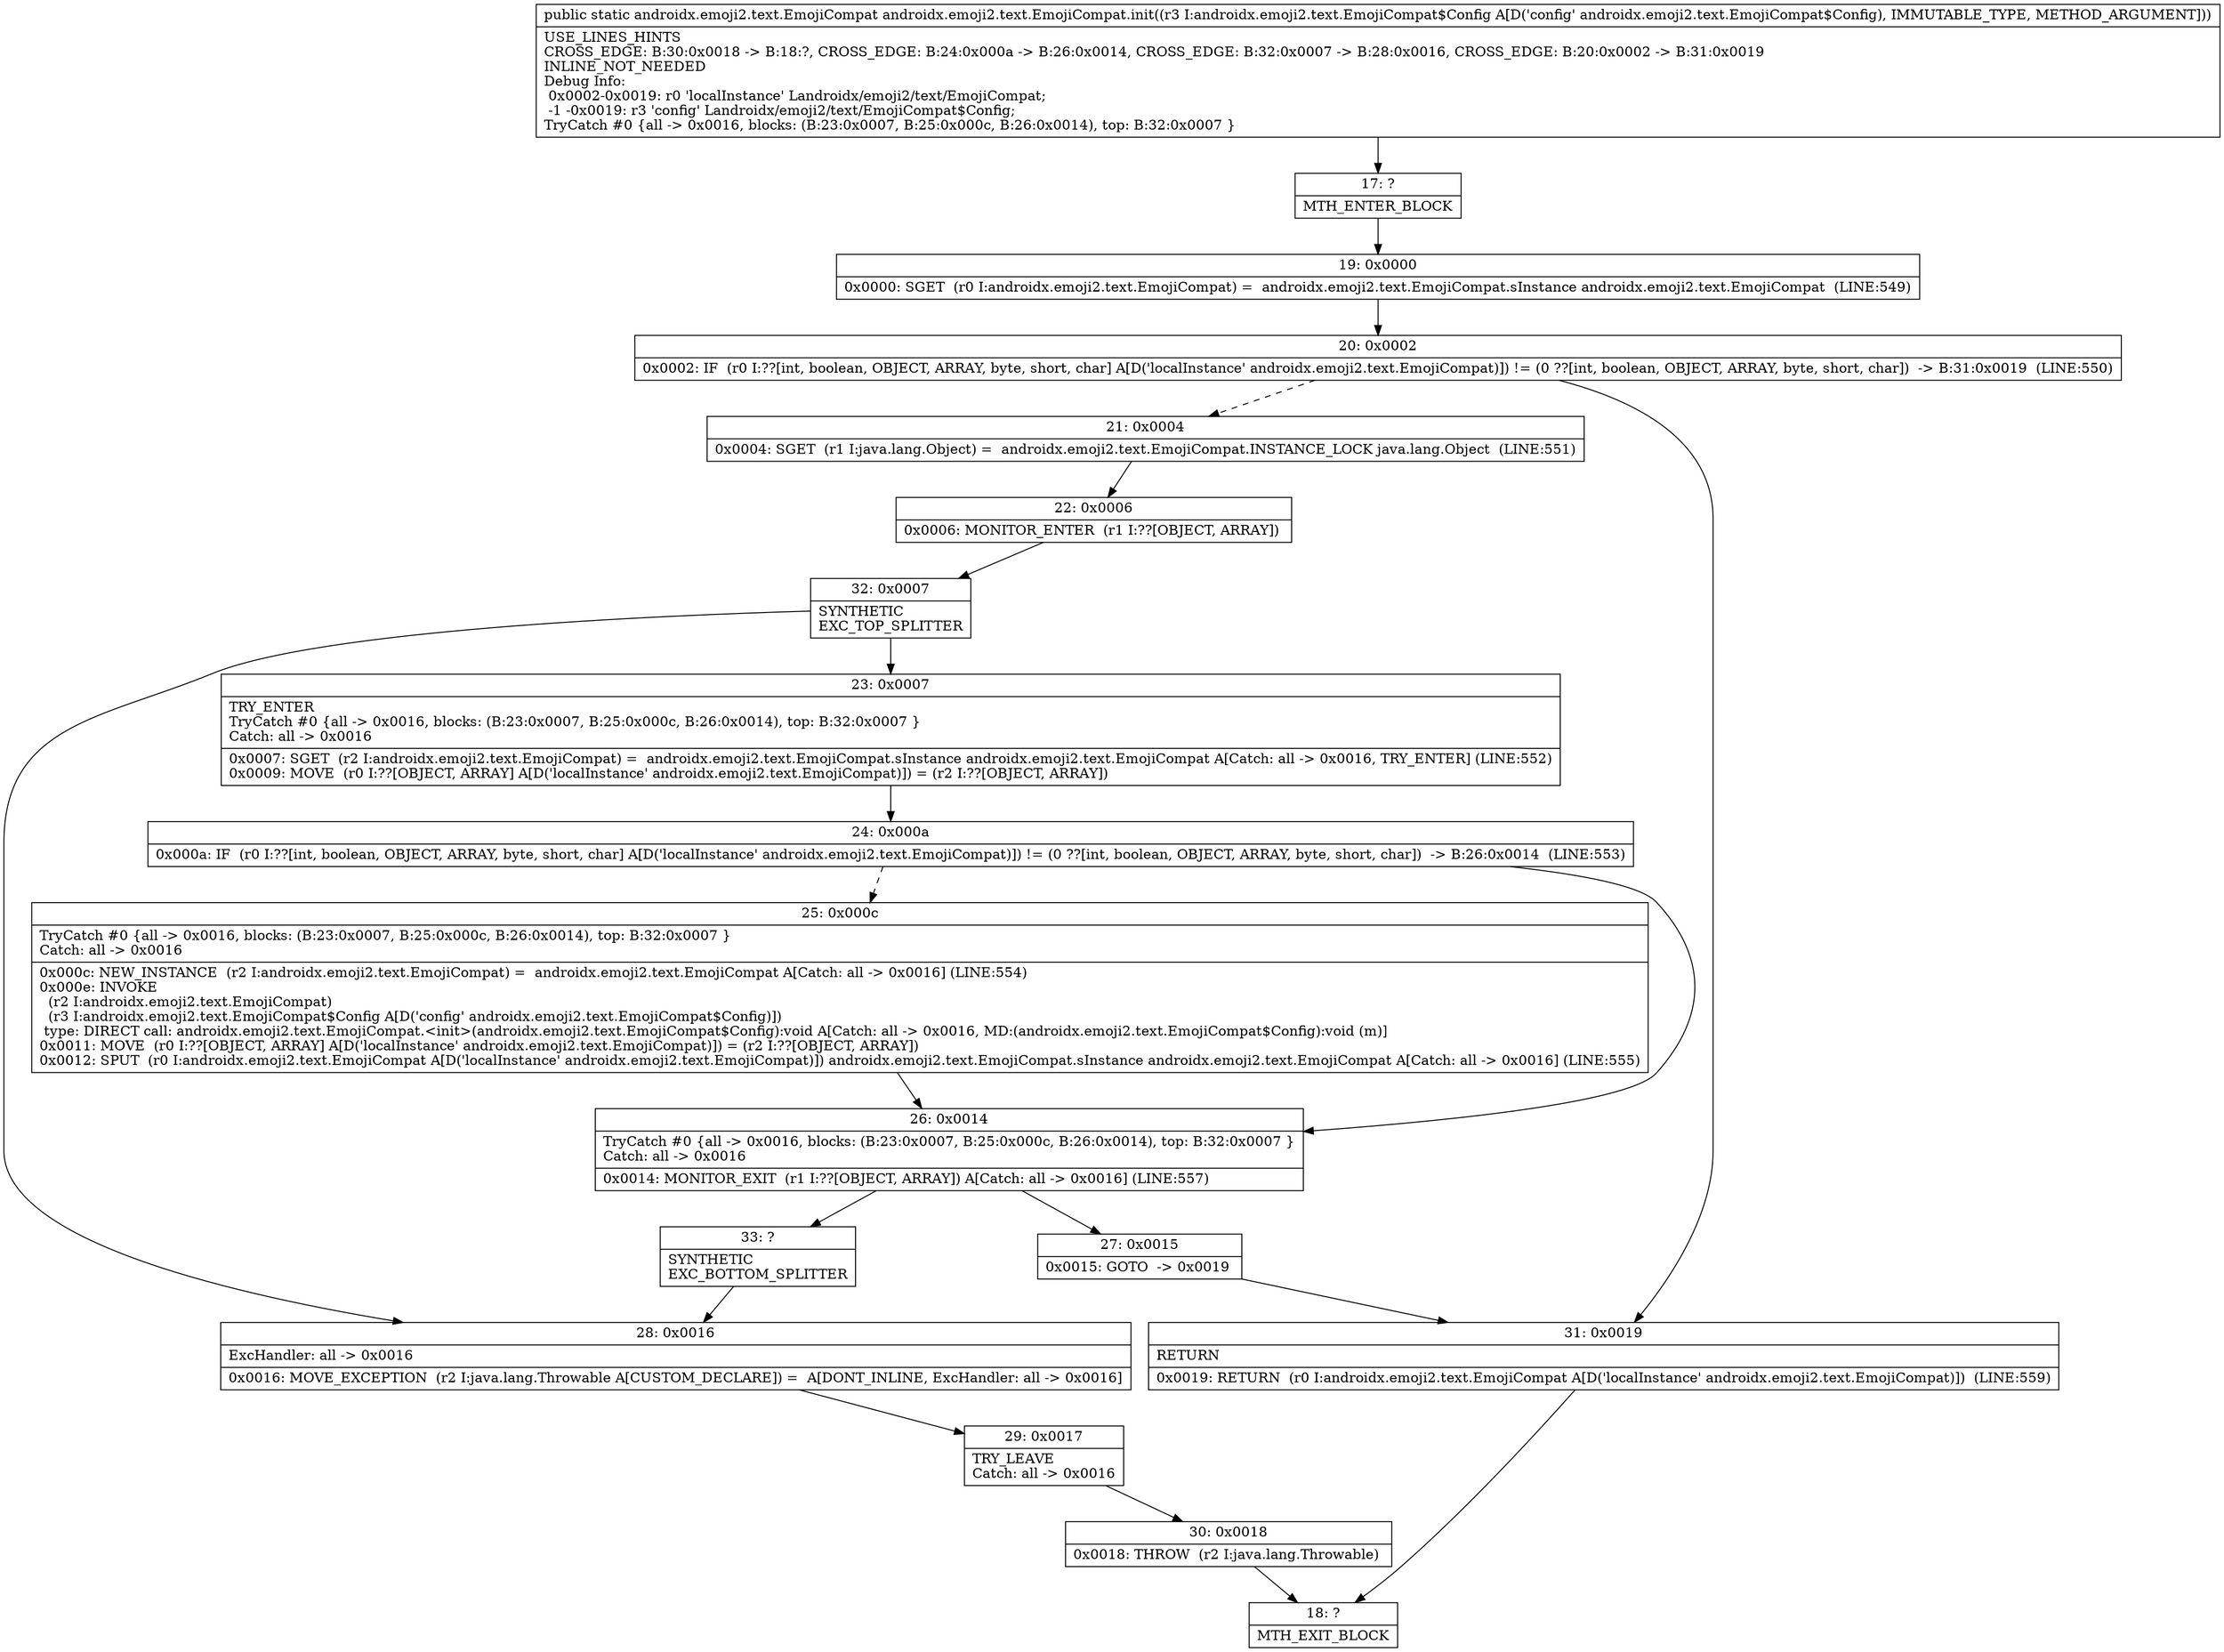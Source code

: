 digraph "CFG forandroidx.emoji2.text.EmojiCompat.init(Landroidx\/emoji2\/text\/EmojiCompat$Config;)Landroidx\/emoji2\/text\/EmojiCompat;" {
Node_17 [shape=record,label="{17\:\ ?|MTH_ENTER_BLOCK\l}"];
Node_19 [shape=record,label="{19\:\ 0x0000|0x0000: SGET  (r0 I:androidx.emoji2.text.EmojiCompat) =  androidx.emoji2.text.EmojiCompat.sInstance androidx.emoji2.text.EmojiCompat  (LINE:549)\l}"];
Node_20 [shape=record,label="{20\:\ 0x0002|0x0002: IF  (r0 I:??[int, boolean, OBJECT, ARRAY, byte, short, char] A[D('localInstance' androidx.emoji2.text.EmojiCompat)]) != (0 ??[int, boolean, OBJECT, ARRAY, byte, short, char])  \-\> B:31:0x0019  (LINE:550)\l}"];
Node_21 [shape=record,label="{21\:\ 0x0004|0x0004: SGET  (r1 I:java.lang.Object) =  androidx.emoji2.text.EmojiCompat.INSTANCE_LOCK java.lang.Object  (LINE:551)\l}"];
Node_22 [shape=record,label="{22\:\ 0x0006|0x0006: MONITOR_ENTER  (r1 I:??[OBJECT, ARRAY]) \l}"];
Node_32 [shape=record,label="{32\:\ 0x0007|SYNTHETIC\lEXC_TOP_SPLITTER\l}"];
Node_23 [shape=record,label="{23\:\ 0x0007|TRY_ENTER\lTryCatch #0 \{all \-\> 0x0016, blocks: (B:23:0x0007, B:25:0x000c, B:26:0x0014), top: B:32:0x0007 \}\lCatch: all \-\> 0x0016\l|0x0007: SGET  (r2 I:androidx.emoji2.text.EmojiCompat) =  androidx.emoji2.text.EmojiCompat.sInstance androidx.emoji2.text.EmojiCompat A[Catch: all \-\> 0x0016, TRY_ENTER] (LINE:552)\l0x0009: MOVE  (r0 I:??[OBJECT, ARRAY] A[D('localInstance' androidx.emoji2.text.EmojiCompat)]) = (r2 I:??[OBJECT, ARRAY]) \l}"];
Node_24 [shape=record,label="{24\:\ 0x000a|0x000a: IF  (r0 I:??[int, boolean, OBJECT, ARRAY, byte, short, char] A[D('localInstance' androidx.emoji2.text.EmojiCompat)]) != (0 ??[int, boolean, OBJECT, ARRAY, byte, short, char])  \-\> B:26:0x0014  (LINE:553)\l}"];
Node_25 [shape=record,label="{25\:\ 0x000c|TryCatch #0 \{all \-\> 0x0016, blocks: (B:23:0x0007, B:25:0x000c, B:26:0x0014), top: B:32:0x0007 \}\lCatch: all \-\> 0x0016\l|0x000c: NEW_INSTANCE  (r2 I:androidx.emoji2.text.EmojiCompat) =  androidx.emoji2.text.EmojiCompat A[Catch: all \-\> 0x0016] (LINE:554)\l0x000e: INVOKE  \l  (r2 I:androidx.emoji2.text.EmojiCompat)\l  (r3 I:androidx.emoji2.text.EmojiCompat$Config A[D('config' androidx.emoji2.text.EmojiCompat$Config)])\l type: DIRECT call: androidx.emoji2.text.EmojiCompat.\<init\>(androidx.emoji2.text.EmojiCompat$Config):void A[Catch: all \-\> 0x0016, MD:(androidx.emoji2.text.EmojiCompat$Config):void (m)]\l0x0011: MOVE  (r0 I:??[OBJECT, ARRAY] A[D('localInstance' androidx.emoji2.text.EmojiCompat)]) = (r2 I:??[OBJECT, ARRAY]) \l0x0012: SPUT  (r0 I:androidx.emoji2.text.EmojiCompat A[D('localInstance' androidx.emoji2.text.EmojiCompat)]) androidx.emoji2.text.EmojiCompat.sInstance androidx.emoji2.text.EmojiCompat A[Catch: all \-\> 0x0016] (LINE:555)\l}"];
Node_26 [shape=record,label="{26\:\ 0x0014|TryCatch #0 \{all \-\> 0x0016, blocks: (B:23:0x0007, B:25:0x000c, B:26:0x0014), top: B:32:0x0007 \}\lCatch: all \-\> 0x0016\l|0x0014: MONITOR_EXIT  (r1 I:??[OBJECT, ARRAY]) A[Catch: all \-\> 0x0016] (LINE:557)\l}"];
Node_27 [shape=record,label="{27\:\ 0x0015|0x0015: GOTO  \-\> 0x0019 \l}"];
Node_33 [shape=record,label="{33\:\ ?|SYNTHETIC\lEXC_BOTTOM_SPLITTER\l}"];
Node_28 [shape=record,label="{28\:\ 0x0016|ExcHandler: all \-\> 0x0016\l|0x0016: MOVE_EXCEPTION  (r2 I:java.lang.Throwable A[CUSTOM_DECLARE]) =  A[DONT_INLINE, ExcHandler: all \-\> 0x0016]\l}"];
Node_29 [shape=record,label="{29\:\ 0x0017|TRY_LEAVE\lCatch: all \-\> 0x0016\l}"];
Node_30 [shape=record,label="{30\:\ 0x0018|0x0018: THROW  (r2 I:java.lang.Throwable) \l}"];
Node_18 [shape=record,label="{18\:\ ?|MTH_EXIT_BLOCK\l}"];
Node_31 [shape=record,label="{31\:\ 0x0019|RETURN\l|0x0019: RETURN  (r0 I:androidx.emoji2.text.EmojiCompat A[D('localInstance' androidx.emoji2.text.EmojiCompat)])  (LINE:559)\l}"];
MethodNode[shape=record,label="{public static androidx.emoji2.text.EmojiCompat androidx.emoji2.text.EmojiCompat.init((r3 I:androidx.emoji2.text.EmojiCompat$Config A[D('config' androidx.emoji2.text.EmojiCompat$Config), IMMUTABLE_TYPE, METHOD_ARGUMENT]))  | USE_LINES_HINTS\lCROSS_EDGE: B:30:0x0018 \-\> B:18:?, CROSS_EDGE: B:24:0x000a \-\> B:26:0x0014, CROSS_EDGE: B:32:0x0007 \-\> B:28:0x0016, CROSS_EDGE: B:20:0x0002 \-\> B:31:0x0019\lINLINE_NOT_NEEDED\lDebug Info:\l  0x0002\-0x0019: r0 'localInstance' Landroidx\/emoji2\/text\/EmojiCompat;\l  \-1 \-0x0019: r3 'config' Landroidx\/emoji2\/text\/EmojiCompat$Config;\lTryCatch #0 \{all \-\> 0x0016, blocks: (B:23:0x0007, B:25:0x000c, B:26:0x0014), top: B:32:0x0007 \}\l}"];
MethodNode -> Node_17;Node_17 -> Node_19;
Node_19 -> Node_20;
Node_20 -> Node_21[style=dashed];
Node_20 -> Node_31;
Node_21 -> Node_22;
Node_22 -> Node_32;
Node_32 -> Node_23;
Node_32 -> Node_28;
Node_23 -> Node_24;
Node_24 -> Node_25[style=dashed];
Node_24 -> Node_26;
Node_25 -> Node_26;
Node_26 -> Node_27;
Node_26 -> Node_33;
Node_27 -> Node_31;
Node_33 -> Node_28;
Node_28 -> Node_29;
Node_29 -> Node_30;
Node_30 -> Node_18;
Node_31 -> Node_18;
}

